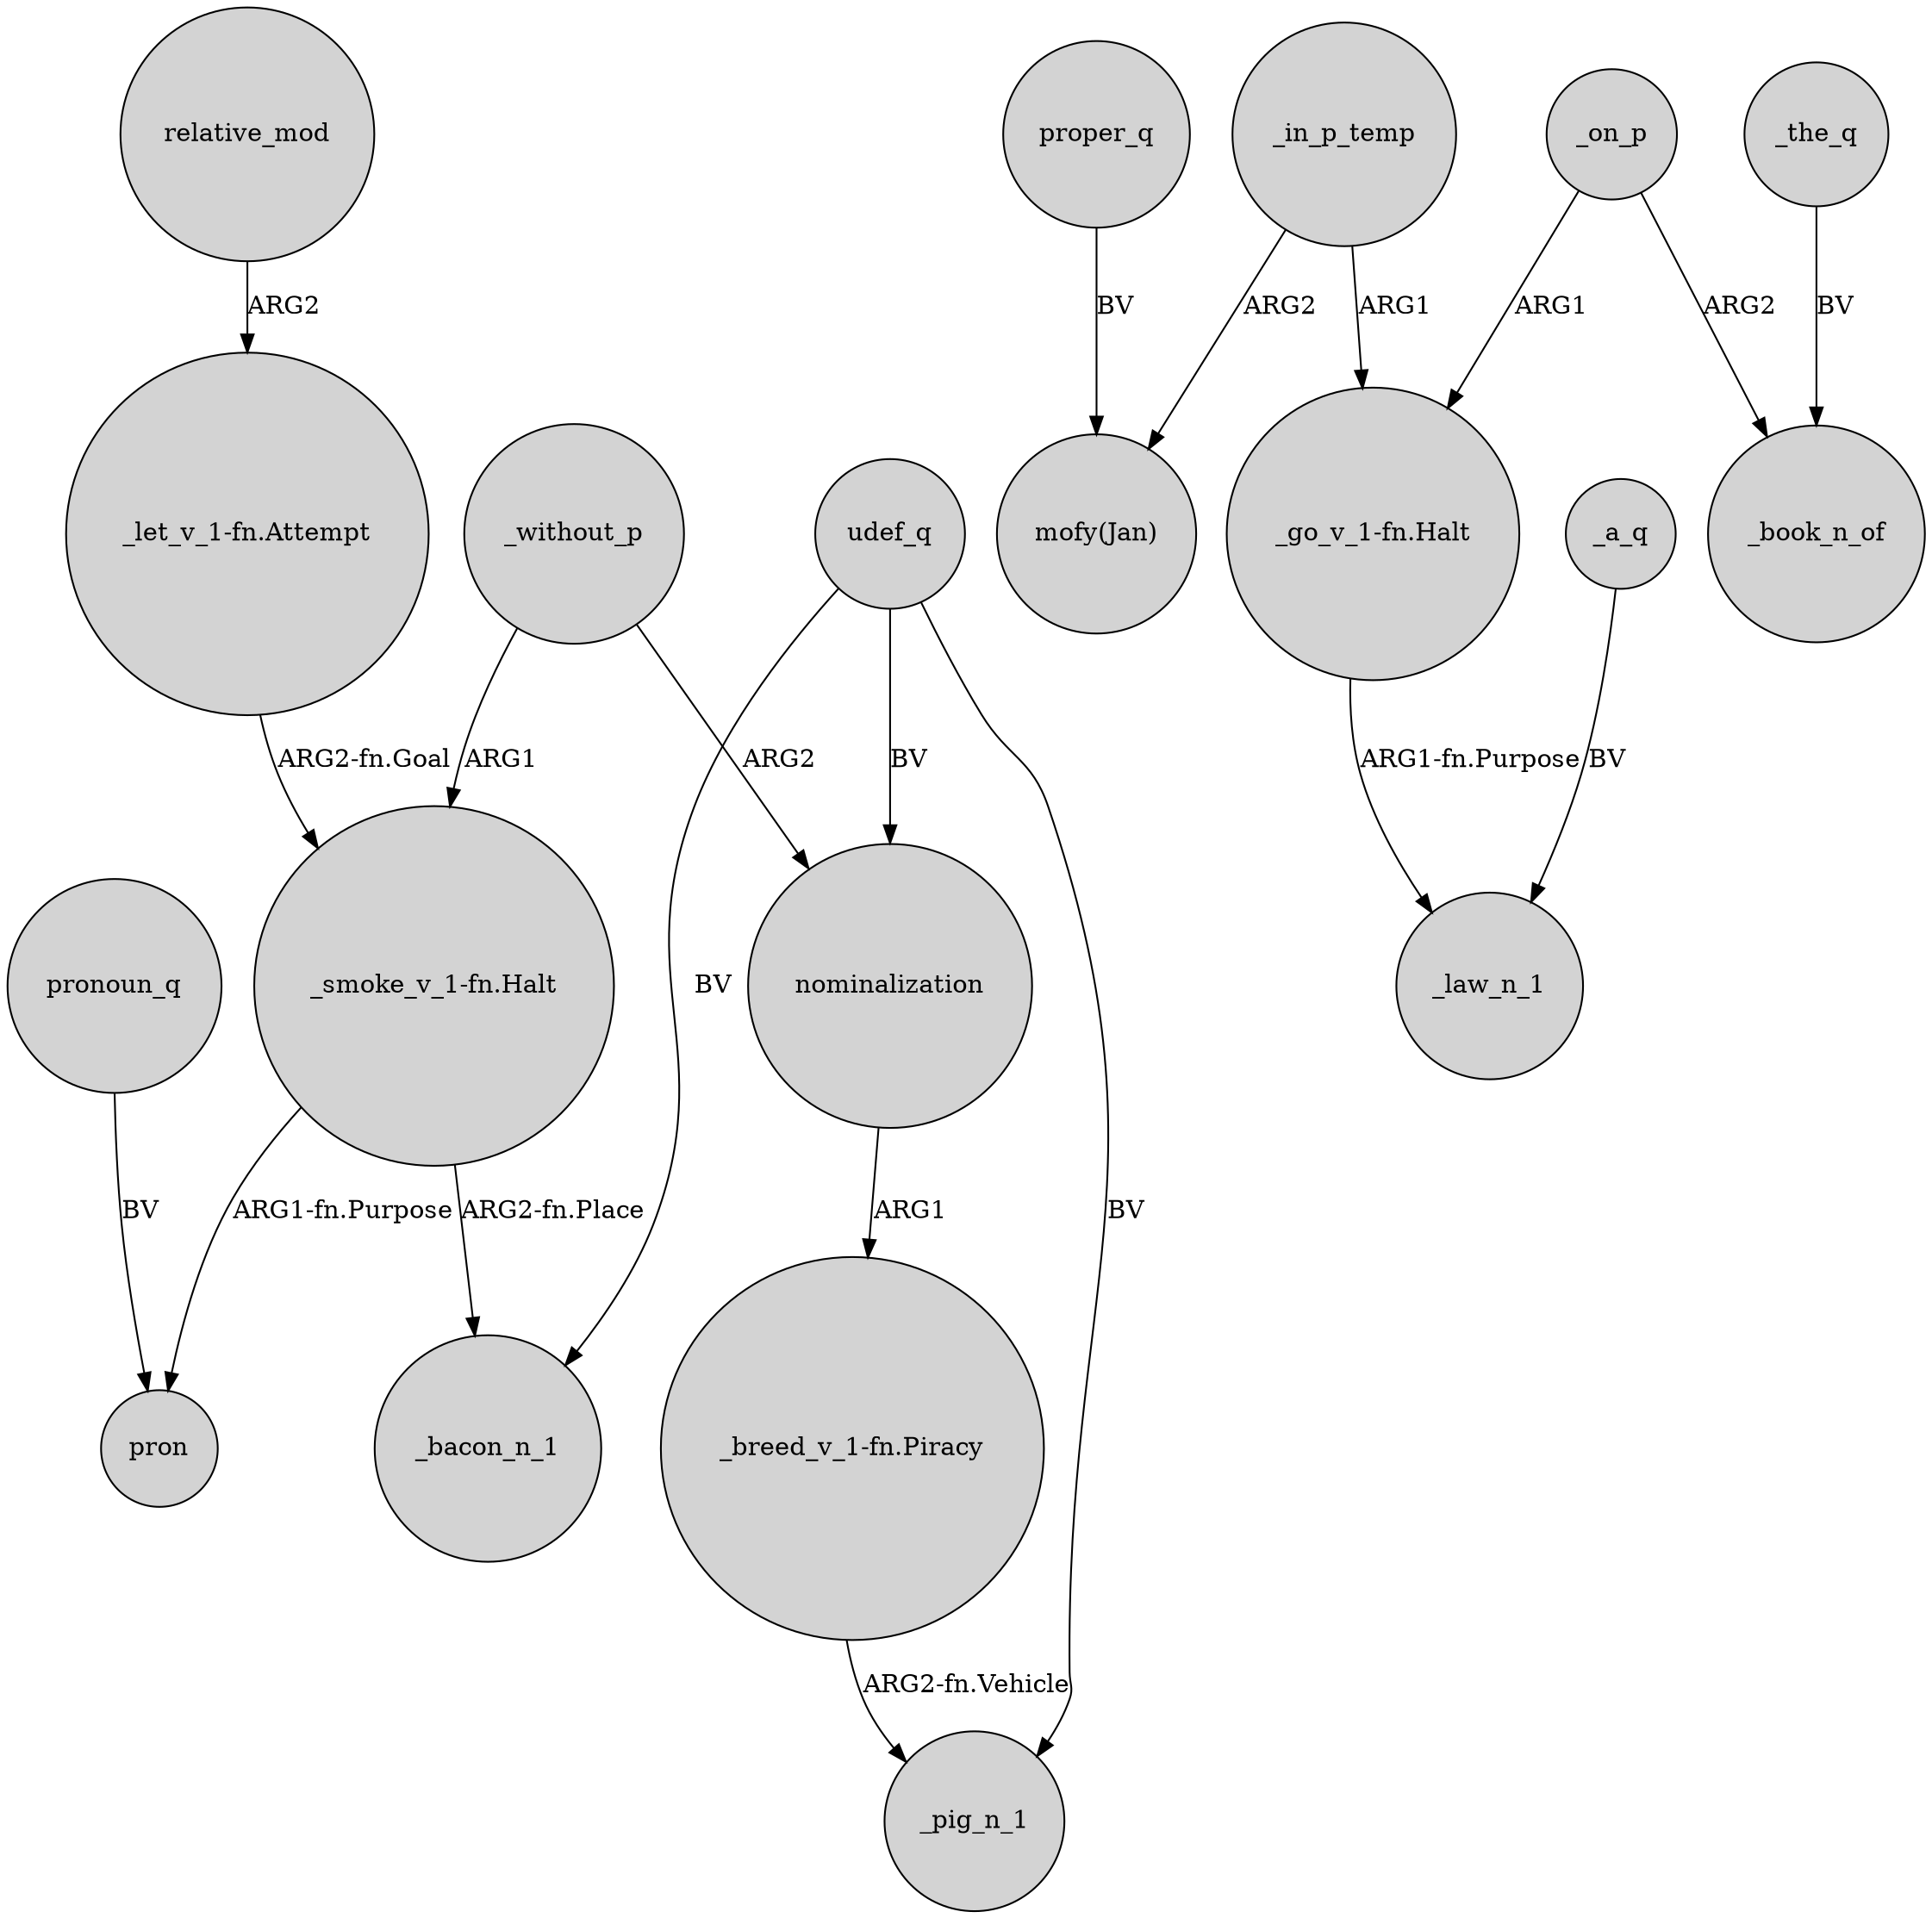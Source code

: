 digraph {
	node [shape=circle style=filled]
	"_smoke_v_1-fn.Halt" -> pron [label="ARG1-fn.Purpose"]
	proper_q -> "mofy(Jan)" [label=BV]
	_on_p -> "_go_v_1-fn.Halt" [label=ARG1]
	"_breed_v_1-fn.Piracy" -> _pig_n_1 [label="ARG2-fn.Vehicle"]
	relative_mod -> "_let_v_1-fn.Attempt" [label=ARG2]
	_on_p -> _book_n_of [label=ARG2]
	udef_q -> nominalization [label=BV]
	udef_q -> _pig_n_1 [label=BV]
	nominalization -> "_breed_v_1-fn.Piracy" [label=ARG1]
	_without_p -> "_smoke_v_1-fn.Halt" [label=ARG1]
	_in_p_temp -> "_go_v_1-fn.Halt" [label=ARG1]
	"_smoke_v_1-fn.Halt" -> _bacon_n_1 [label="ARG2-fn.Place"]
	pronoun_q -> pron [label=BV]
	"_let_v_1-fn.Attempt" -> "_smoke_v_1-fn.Halt" [label="ARG2-fn.Goal"]
	udef_q -> _bacon_n_1 [label=BV]
	"_go_v_1-fn.Halt" -> _law_n_1 [label="ARG1-fn.Purpose"]
	_the_q -> _book_n_of [label=BV]
	_a_q -> _law_n_1 [label=BV]
	_in_p_temp -> "mofy(Jan)" [label=ARG2]
	_without_p -> nominalization [label=ARG2]
}
